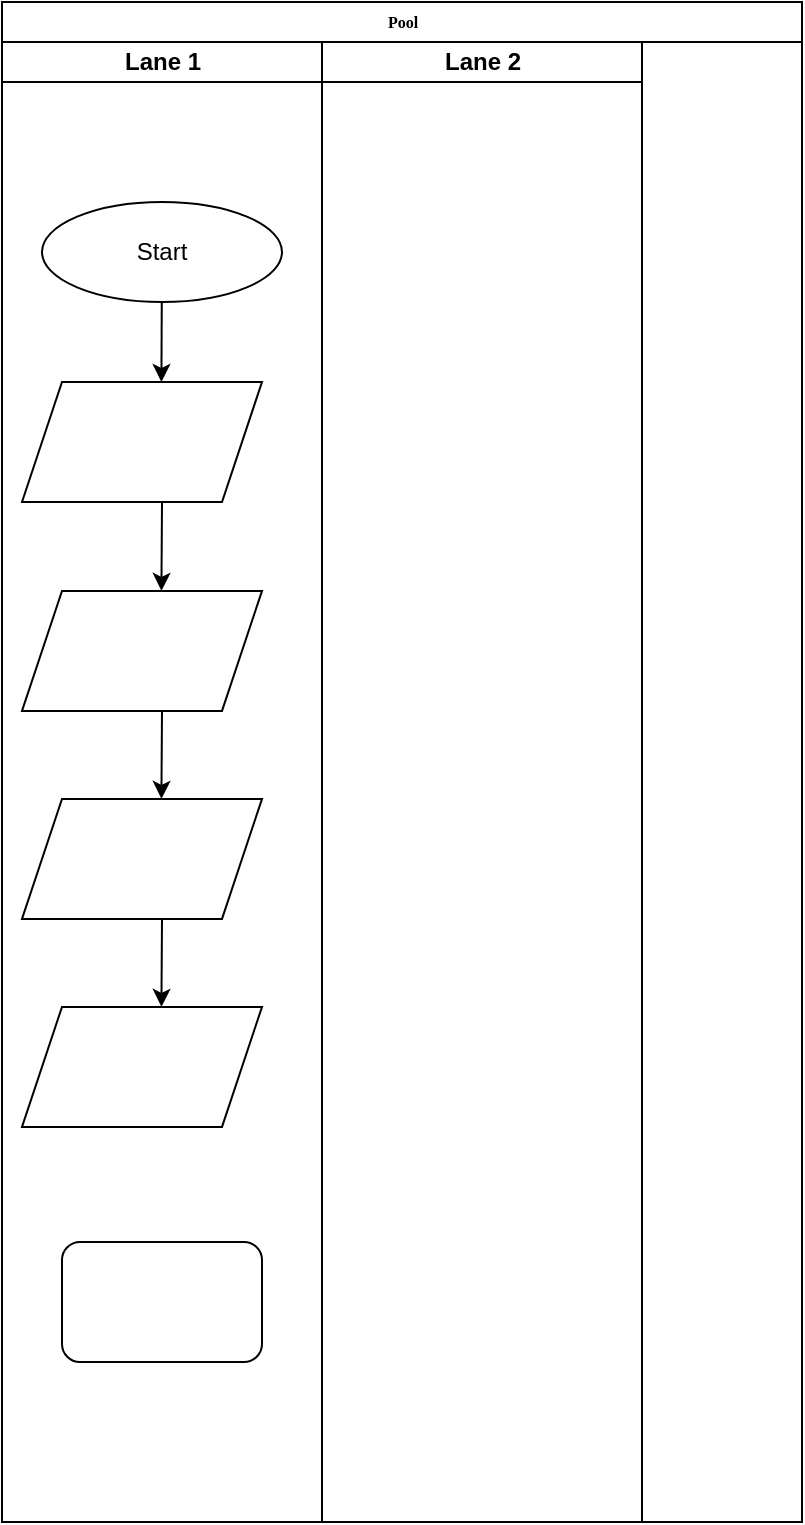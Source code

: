 <mxfile version="24.4.13" type="github">
  <diagram name="Page-1" id="74e2e168-ea6b-b213-b513-2b3c1d86103e">
    <mxGraphModel dx="819" dy="453" grid="1" gridSize="10" guides="1" tooltips="1" connect="1" arrows="1" fold="1" page="1" pageScale="1" pageWidth="1100" pageHeight="850" background="none" math="0" shadow="0">
      <root>
        <mxCell id="0" />
        <mxCell id="1" parent="0" />
        <mxCell id="77e6c97f196da883-1" value="Pool" style="swimlane;html=1;childLayout=stackLayout;startSize=20;rounded=0;shadow=0;labelBackgroundColor=none;strokeWidth=1;fontFamily=Verdana;fontSize=8;align=center;" parent="1" vertex="1">
          <mxGeometry x="60" y="30" width="400" height="760" as="geometry" />
        </mxCell>
        <mxCell id="77e6c97f196da883-2" value="Lane 1" style="swimlane;html=1;startSize=20;" parent="77e6c97f196da883-1" vertex="1">
          <mxGeometry y="20" width="160" height="740" as="geometry" />
        </mxCell>
        <mxCell id="77e6c97f196da883-10" value="" style="rounded=1;whiteSpace=wrap;html=1;shadow=0;labelBackgroundColor=none;strokeWidth=1;fontFamily=Verdana;fontSize=8;align=center;" parent="77e6c97f196da883-2" vertex="1">
          <mxGeometry x="30" y="600" width="100" height="60" as="geometry" />
        </mxCell>
        <mxCell id="IrJO0C0eZKBGSIj84g80-1" value="" style="shape=parallelogram;perimeter=parallelogramPerimeter;whiteSpace=wrap;html=1;fixedSize=1;" vertex="1" parent="77e6c97f196da883-2">
          <mxGeometry x="10" y="170" width="120" height="60" as="geometry" />
        </mxCell>
        <mxCell id="IrJO0C0eZKBGSIj84g80-5" value="" style="endArrow=classic;html=1;rounded=0;exitX=0.599;exitY=1.01;exitDx=0;exitDy=0;exitPerimeter=0;" edge="1" parent="77e6c97f196da883-2">
          <mxGeometry width="50" height="50" relative="1" as="geometry">
            <mxPoint x="79.9" y="125.55" as="sourcePoint" />
            <mxPoint x="79.71" y="170" as="targetPoint" />
          </mxGeometry>
        </mxCell>
        <mxCell id="IrJO0C0eZKBGSIj84g80-6" value="" style="endArrow=classic;html=1;rounded=0;exitX=0.599;exitY=1.01;exitDx=0;exitDy=0;exitPerimeter=0;" edge="1" parent="77e6c97f196da883-2">
          <mxGeometry width="50" height="50" relative="1" as="geometry">
            <mxPoint x="80" y="230.45" as="sourcePoint" />
            <mxPoint x="79.71" y="274.45" as="targetPoint" />
          </mxGeometry>
        </mxCell>
        <mxCell id="IrJO0C0eZKBGSIj84g80-7" value="" style="shape=parallelogram;perimeter=parallelogramPerimeter;whiteSpace=wrap;html=1;fixedSize=1;" vertex="1" parent="77e6c97f196da883-2">
          <mxGeometry x="10" y="274.45" width="120" height="60" as="geometry" />
        </mxCell>
        <mxCell id="IrJO0C0eZKBGSIj84g80-8" value="" style="endArrow=classic;html=1;rounded=0;exitX=0.599;exitY=1.01;exitDx=0;exitDy=0;exitPerimeter=0;" edge="1" parent="77e6c97f196da883-2">
          <mxGeometry width="50" height="50" relative="1" as="geometry">
            <mxPoint x="80" y="334.45" as="sourcePoint" />
            <mxPoint x="79.71" y="378.45" as="targetPoint" />
          </mxGeometry>
        </mxCell>
        <mxCell id="IrJO0C0eZKBGSIj84g80-9" value="" style="shape=parallelogram;perimeter=parallelogramPerimeter;whiteSpace=wrap;html=1;fixedSize=1;" vertex="1" parent="77e6c97f196da883-2">
          <mxGeometry x="10" y="378.45" width="120" height="60" as="geometry" />
        </mxCell>
        <mxCell id="IrJO0C0eZKBGSIj84g80-10" value="" style="endArrow=classic;html=1;rounded=0;exitX=0.599;exitY=1.01;exitDx=0;exitDy=0;exitPerimeter=0;" edge="1" parent="77e6c97f196da883-2">
          <mxGeometry width="50" height="50" relative="1" as="geometry">
            <mxPoint x="80" y="438.45" as="sourcePoint" />
            <mxPoint x="79.71" y="482.45" as="targetPoint" />
          </mxGeometry>
        </mxCell>
        <mxCell id="IrJO0C0eZKBGSIj84g80-11" value="" style="shape=parallelogram;perimeter=parallelogramPerimeter;whiteSpace=wrap;html=1;fixedSize=1;" vertex="1" parent="77e6c97f196da883-2">
          <mxGeometry x="10" y="482.45" width="120" height="60" as="geometry" />
        </mxCell>
        <mxCell id="IrJO0C0eZKBGSIj84g80-12" value="" style="ellipse;whiteSpace=wrap;html=1;" vertex="1" parent="77e6c97f196da883-2">
          <mxGeometry x="20" y="80" width="120" height="50" as="geometry" />
        </mxCell>
        <mxCell id="IrJO0C0eZKBGSIj84g80-13" value="&lt;div&gt;Start&lt;/div&gt;" style="text;html=1;align=center;verticalAlign=middle;whiteSpace=wrap;rounded=0;" vertex="1" parent="77e6c97f196da883-2">
          <mxGeometry x="50" y="90" width="60" height="30" as="geometry" />
        </mxCell>
        <mxCell id="77e6c97f196da883-3" value="Lane 2" style="swimlane;html=1;startSize=20;" parent="77e6c97f196da883-1" vertex="1">
          <mxGeometry x="160" y="20" width="160" height="740" as="geometry" />
        </mxCell>
      </root>
    </mxGraphModel>
  </diagram>
</mxfile>
